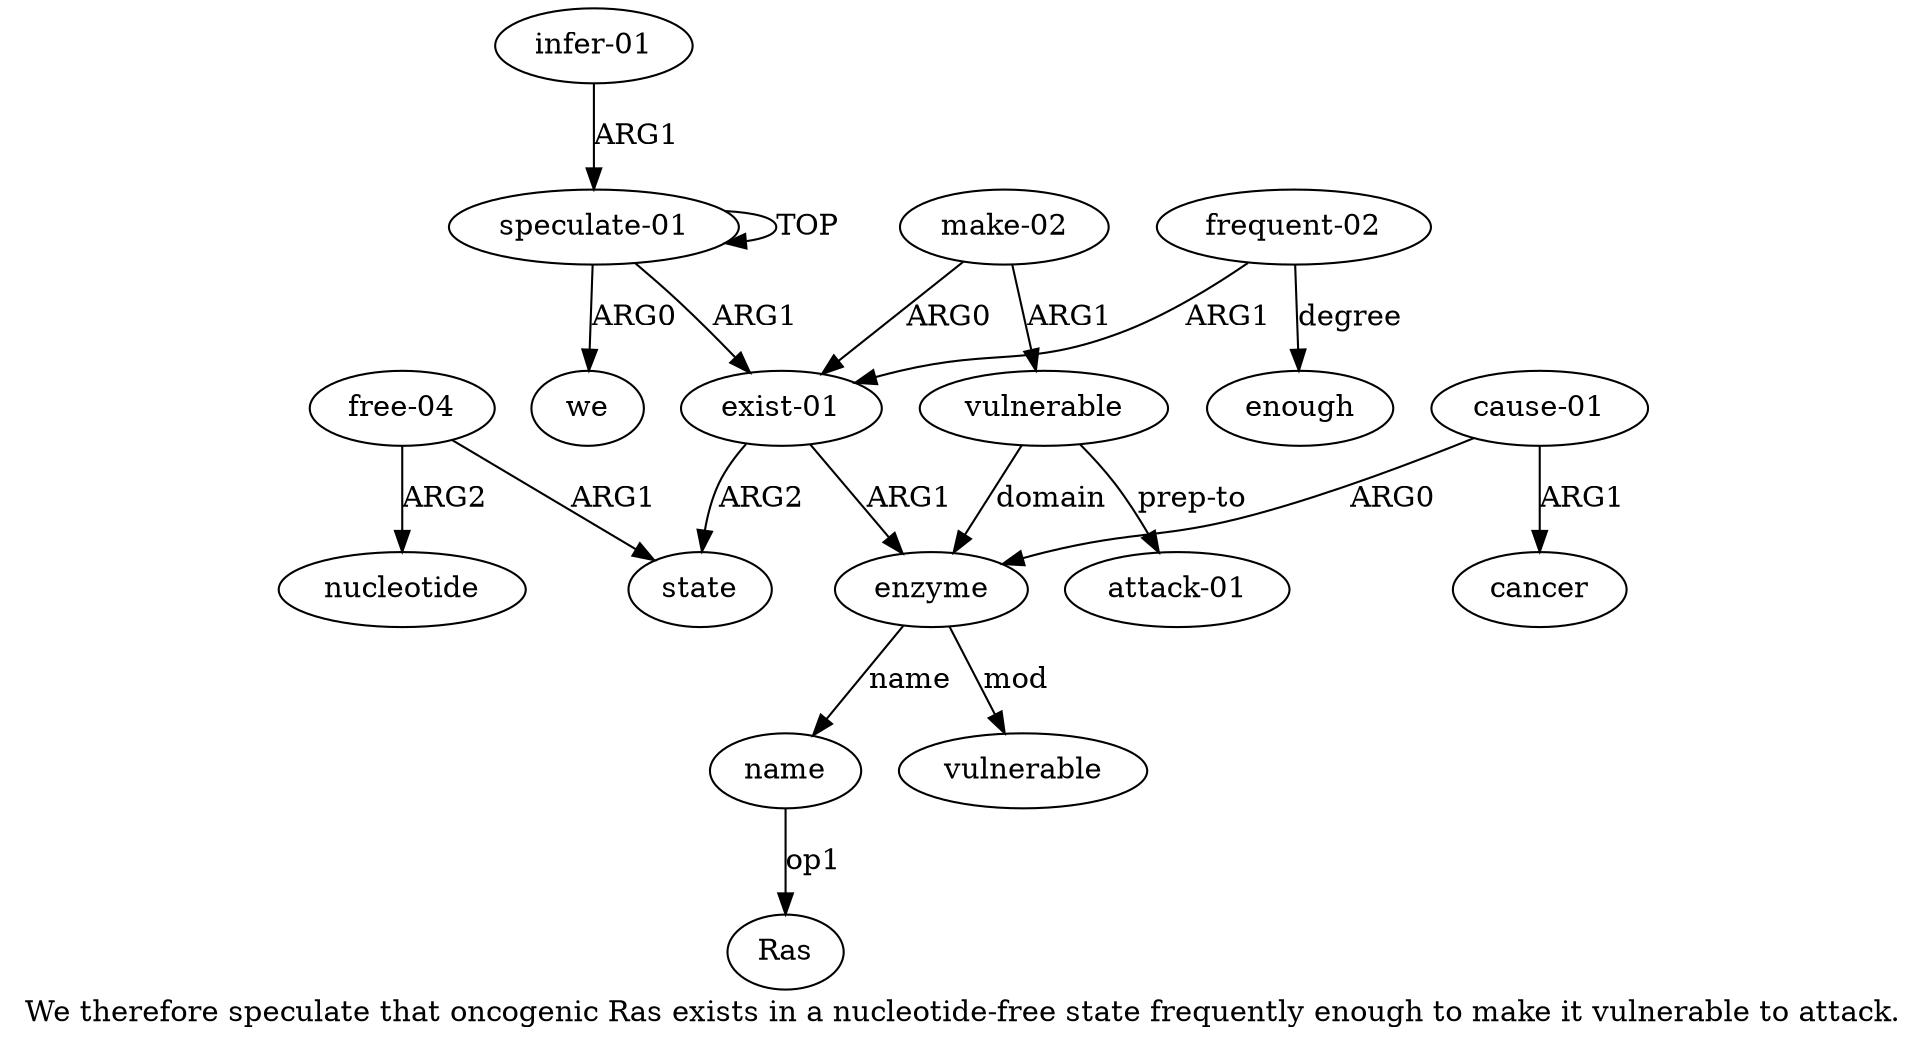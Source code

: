 digraph  {
	graph [label="We therefore speculate that oncogenic Ras exists in a nucleotide-free state frequently enough to make it vulnerable to attack."];
	node [label="\N"];
	a15	 [color=black,
		gold_ind=15,
		gold_label="attack-01",
		label="attack-01",
		test_ind=15,
		test_label="attack-01"];
	a14	 [color=black,
		gold_ind=14,
		gold_label=vulnerable,
		label=vulnerable,
		test_ind=14,
		test_label=vulnerable];
	a14 -> a15 [key=0,
	color=black,
	gold_label="prep-to",
	label="prep-to",
	test_label="prep-to"];
a3 [color=black,
	gold_ind=3,
	gold_label=enzyme,
	label=enzyme,
	test_ind=3,
	test_label=enzyme];
a14 -> a3 [key=0,
color=black,
gold_label=domain,
label=domain,
test_label=domain];
a16 [color=black,
gold_ind=16,
gold_label="infer-01",
label="infer-01",
test_ind=16,
test_label="infer-01"];
a0 [color=black,
gold_ind=0,
gold_label="speculate-01",
label="speculate-01",
test_ind=0,
test_label="speculate-01"];
a16 -> a0 [key=0,
color=black,
gold_label=ARG1,
label=ARG1,
test_label=ARG1];
a11 [color=black,
gold_ind=11,
gold_label="frequent-02",
label="frequent-02",
test_ind=11,
test_label="frequent-02"];
a12 [color=black,
gold_ind=12,
gold_label=enough,
label=enough,
test_ind=12,
test_label=enough];
a11 -> a12 [key=0,
color=black,
gold_label=degree,
label=degree,
test_label=degree];
a2 [color=black,
gold_ind=2,
gold_label="exist-01",
label="exist-01",
test_ind=2,
test_label="exist-01"];
a11 -> a2 [key=0,
color=black,
gold_label=ARG1,
label=ARG1,
test_label=ARG1];
a10 [color=black,
gold_ind=10,
gold_label=nucleotide,
label=nucleotide,
test_ind=10,
test_label=nucleotide];
a13 [color=black,
gold_ind=13,
gold_label="make-02",
label="make-02",
test_ind=13,
test_label="make-02"];
a13 -> a14 [key=0,
color=black,
gold_label=ARG1,
label=ARG1,
test_label=ARG1];
a13 -> a2 [key=0,
color=black,
gold_label=ARG0,
label=ARG0,
test_label=ARG0];
"a4 Ras" [color=black,
gold_ind=-1,
gold_label=Ras,
label=Ras,
test_ind=-1,
test_label=Ras];
a1 [color=black,
gold_ind=1,
gold_label=we,
label=we,
test_ind=1,
test_label=we];
a0 -> a1 [key=0,
color=black,
gold_label=ARG0,
label=ARG0,
test_label=ARG0];
a0 -> a0 [key=0,
color=black,
gold_label=TOP,
label=TOP,
test_label=TOP];
a0 -> a2 [key=0,
color=black,
gold_label=ARG1,
label=ARG1,
test_label=ARG1];
a4 [color=black,
gold_ind=4,
gold_label=name,
label=name,
test_ind=4,
test_label=name];
a3 -> a4 [key=0,
color=black,
gold_label=name,
label=name,
test_label=name];
a7 [color=black,
gold_ind=7,
gold_label=vulnerable,
label=vulnerable,
test_ind=7,
test_label=vulnerable];
a3 -> a7 [key=0,
color=black,
gold_label=mod,
label=mod,
test_label=mod];
a2 -> a3 [key=0,
color=black,
gold_label=ARG1,
label=ARG1,
test_label=ARG1];
a8 [color=black,
gold_ind=8,
gold_label=state,
label=state,
test_ind=8,
test_label=state];
a2 -> a8 [key=0,
color=black,
gold_label=ARG2,
label=ARG2,
test_label=ARG2];
a5 [color=black,
gold_ind=5,
gold_label="cause-01",
label="cause-01",
test_ind=5,
test_label="cause-01"];
a5 -> a3 [key=0,
color=black,
gold_label=ARG0,
label=ARG0,
test_label=ARG0];
a6 [color=black,
gold_ind=6,
gold_label=cancer,
label=cancer,
test_ind=6,
test_label=cancer];
a5 -> a6 [key=0,
color=black,
gold_label=ARG1,
label=ARG1,
test_label=ARG1];
a4 -> "a4 Ras" [key=0,
color=black,
gold_label=op1,
label=op1,
test_label=op1];
a9 [color=black,
gold_ind=9,
gold_label="free-04",
label="free-04",
test_ind=9,
test_label="free-04"];
a9 -> a10 [key=0,
color=black,
gold_label=ARG2,
label=ARG2,
test_label=ARG2];
a9 -> a8 [key=0,
color=black,
gold_label=ARG1,
label=ARG1,
test_label=ARG1];
}
